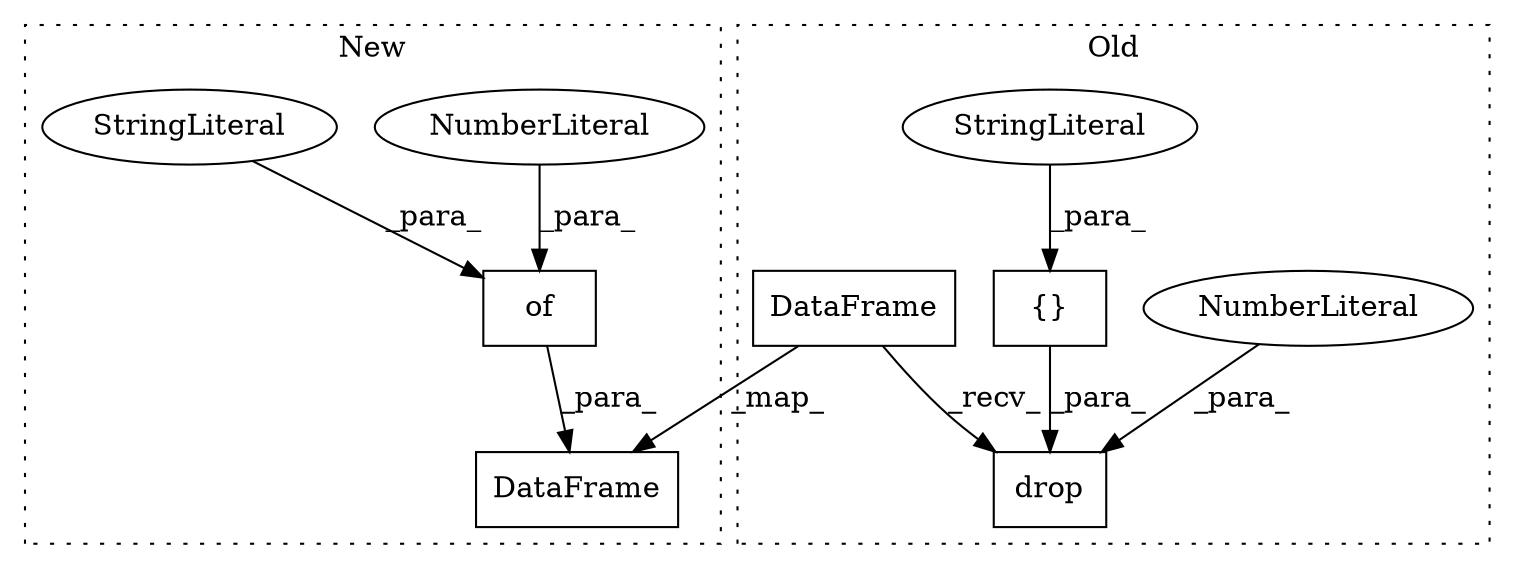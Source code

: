 digraph G {
subgraph cluster0 {
1 [label="drop" a="32" s="20516,20542" l="5,1" shape="box"];
3 [label="NumberLiteral" a="34" s="20541" l="1" shape="ellipse"];
6 [label="{}" a="4" s="20533,20539" l="1,1" shape="box"];
8 [label="DataFrame" a="32" s="20359,20520" l="23,-5" shape="box"];
9 [label="StringLiteral" a="45" s="20534" l="5" shape="ellipse"];
label = "Old";
style="dotted";
}
subgraph cluster1 {
2 [label="of" a="32" s="20557,20567" l="3,1" shape="box"];
4 [label="NumberLiteral" a="34" s="20566" l="1" shape="ellipse"];
5 [label="StringLiteral" a="45" s="20560" l="5" shape="ellipse"];
7 [label="DataFrame" a="32" s="20415,20592" l="23,-5" shape="box"];
label = "New";
style="dotted";
}
2 -> 7 [label="_para_"];
3 -> 1 [label="_para_"];
4 -> 2 [label="_para_"];
5 -> 2 [label="_para_"];
6 -> 1 [label="_para_"];
8 -> 1 [label="_recv_"];
8 -> 7 [label="_map_"];
9 -> 6 [label="_para_"];
}